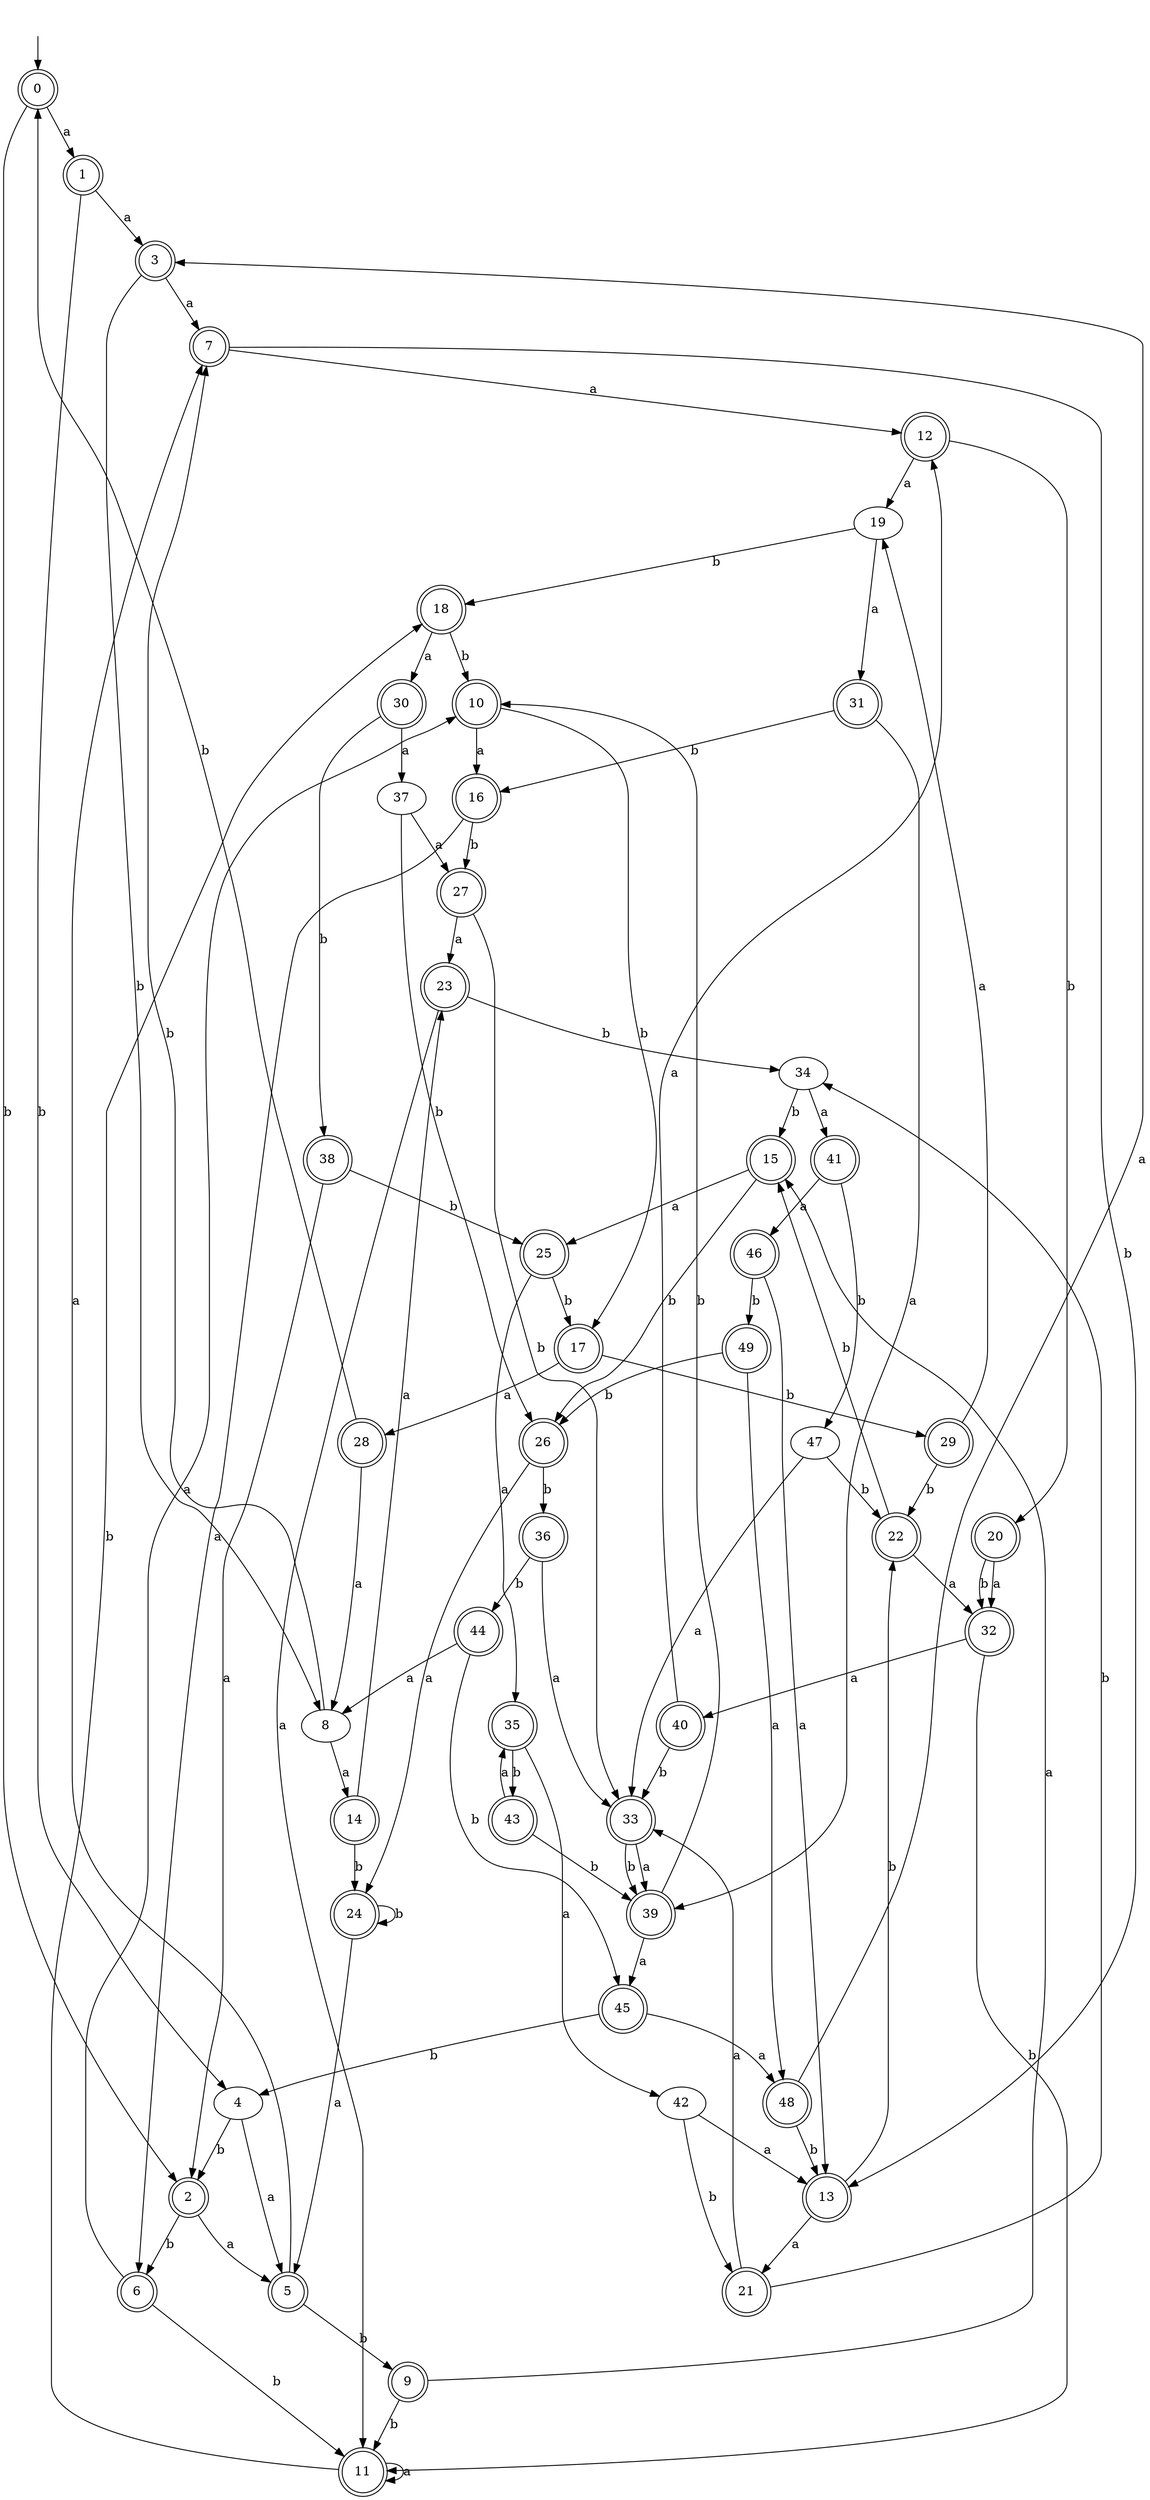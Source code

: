 digraph RandomDFA {
  __start0 [label="", shape=none];
  __start0 -> 0 [label=""];
  0 [shape=circle] [shape=doublecircle]
  0 -> 1 [label="a"]
  0 -> 2 [label="b"]
  1 [shape=doublecircle]
  1 -> 3 [label="a"]
  1 -> 4 [label="b"]
  2 [shape=doublecircle]
  2 -> 5 [label="a"]
  2 -> 6 [label="b"]
  3 [shape=doublecircle]
  3 -> 7 [label="a"]
  3 -> 8 [label="b"]
  4
  4 -> 5 [label="a"]
  4 -> 2 [label="b"]
  5 [shape=doublecircle]
  5 -> 7 [label="a"]
  5 -> 9 [label="b"]
  6 [shape=doublecircle]
  6 -> 10 [label="a"]
  6 -> 11 [label="b"]
  7 [shape=doublecircle]
  7 -> 12 [label="a"]
  7 -> 13 [label="b"]
  8
  8 -> 14 [label="a"]
  8 -> 7 [label="b"]
  9 [shape=doublecircle]
  9 -> 15 [label="a"]
  9 -> 11 [label="b"]
  10 [shape=doublecircle]
  10 -> 16 [label="a"]
  10 -> 17 [label="b"]
  11 [shape=doublecircle]
  11 -> 11 [label="a"]
  11 -> 18 [label="b"]
  12 [shape=doublecircle]
  12 -> 19 [label="a"]
  12 -> 20 [label="b"]
  13 [shape=doublecircle]
  13 -> 21 [label="a"]
  13 -> 22 [label="b"]
  14 [shape=doublecircle]
  14 -> 23 [label="a"]
  14 -> 24 [label="b"]
  15 [shape=doublecircle]
  15 -> 25 [label="a"]
  15 -> 26 [label="b"]
  16 [shape=doublecircle]
  16 -> 6 [label="a"]
  16 -> 27 [label="b"]
  17 [shape=doublecircle]
  17 -> 28 [label="a"]
  17 -> 29 [label="b"]
  18 [shape=doublecircle]
  18 -> 30 [label="a"]
  18 -> 10 [label="b"]
  19
  19 -> 31 [label="a"]
  19 -> 18 [label="b"]
  20 [shape=doublecircle]
  20 -> 32 [label="a"]
  20 -> 32 [label="b"]
  21 [shape=doublecircle]
  21 -> 33 [label="a"]
  21 -> 34 [label="b"]
  22 [shape=doublecircle]
  22 -> 32 [label="a"]
  22 -> 15 [label="b"]
  23 [shape=doublecircle]
  23 -> 11 [label="a"]
  23 -> 34 [label="b"]
  24 [shape=doublecircle]
  24 -> 5 [label="a"]
  24 -> 24 [label="b"]
  25 [shape=doublecircle]
  25 -> 35 [label="a"]
  25 -> 17 [label="b"]
  26 [shape=doublecircle]
  26 -> 24 [label="a"]
  26 -> 36 [label="b"]
  27 [shape=doublecircle]
  27 -> 23 [label="a"]
  27 -> 33 [label="b"]
  28 [shape=doublecircle]
  28 -> 8 [label="a"]
  28 -> 0 [label="b"]
  29 [shape=doublecircle]
  29 -> 19 [label="a"]
  29 -> 22 [label="b"]
  30 [shape=doublecircle]
  30 -> 37 [label="a"]
  30 -> 38 [label="b"]
  31 [shape=doublecircle]
  31 -> 39 [label="a"]
  31 -> 16 [label="b"]
  32 [shape=doublecircle]
  32 -> 40 [label="a"]
  32 -> 11 [label="b"]
  33 [shape=doublecircle]
  33 -> 39 [label="a"]
  33 -> 39 [label="b"]
  34
  34 -> 41 [label="a"]
  34 -> 15 [label="b"]
  35 [shape=doublecircle]
  35 -> 42 [label="a"]
  35 -> 43 [label="b"]
  36 [shape=doublecircle]
  36 -> 33 [label="a"]
  36 -> 44 [label="b"]
  37
  37 -> 27 [label="a"]
  37 -> 26 [label="b"]
  38 [shape=doublecircle]
  38 -> 2 [label="a"]
  38 -> 25 [label="b"]
  39 [shape=doublecircle]
  39 -> 45 [label="a"]
  39 -> 10 [label="b"]
  40 [shape=doublecircle]
  40 -> 12 [label="a"]
  40 -> 33 [label="b"]
  41 [shape=doublecircle]
  41 -> 46 [label="a"]
  41 -> 47 [label="b"]
  42
  42 -> 13 [label="a"]
  42 -> 21 [label="b"]
  43 [shape=doublecircle]
  43 -> 35 [label="a"]
  43 -> 39 [label="b"]
  44 [shape=doublecircle]
  44 -> 8 [label="a"]
  44 -> 45 [label="b"]
  45 [shape=doublecircle]
  45 -> 48 [label="a"]
  45 -> 4 [label="b"]
  46 [shape=doublecircle]
  46 -> 13 [label="a"]
  46 -> 49 [label="b"]
  47
  47 -> 33 [label="a"]
  47 -> 22 [label="b"]
  48 [shape=doublecircle]
  48 -> 3 [label="a"]
  48 -> 13 [label="b"]
  49 [shape=doublecircle]
  49 -> 48 [label="a"]
  49 -> 26 [label="b"]
}
